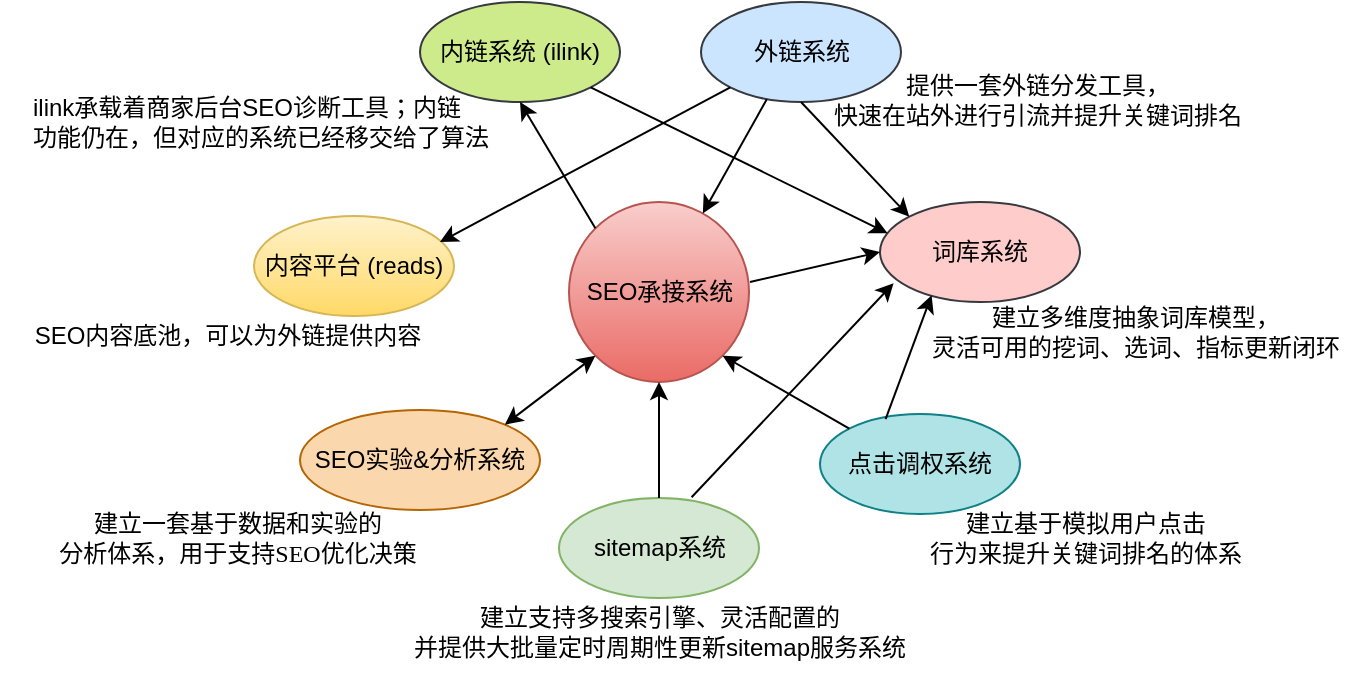 <mxfile version="21.6.8" type="github">
  <diagram name="第 1 页" id="T2l-p39qlocBftovTe8C">
    <mxGraphModel dx="927" dy="525" grid="1" gridSize="10" guides="1" tooltips="1" connect="1" arrows="1" fold="1" page="1" pageScale="1" pageWidth="827" pageHeight="1169" math="0" shadow="0">
      <root>
        <mxCell id="0" />
        <mxCell id="1" parent="0" />
        <mxCell id="3cgD8cbyjoGfS10M5ilw-1" value="SEO承接系统" style="ellipse;whiteSpace=wrap;html=1;aspect=fixed;fillColor=#f8cecc;gradientColor=#ea6b66;strokeColor=#b85450;fontStyle=0" vertex="1" parent="1">
          <mxGeometry x="354.5" y="280" width="90" height="90" as="geometry" />
        </mxCell>
        <mxCell id="3cgD8cbyjoGfS10M5ilw-2" value="词库系统" style="ellipse;whiteSpace=wrap;html=1;fillColor=#ffcccc;strokeColor=#36393d;fontStyle=0" vertex="1" parent="1">
          <mxGeometry x="510" y="280" width="100" height="50" as="geometry" />
        </mxCell>
        <mxCell id="3cgD8cbyjoGfS10M5ilw-3" value="sitemap系统" style="ellipse;whiteSpace=wrap;html=1;fillColor=#d5e8d4;strokeColor=#82b366;fontStyle=0" vertex="1" parent="1">
          <mxGeometry x="349.5" y="428" width="100" height="50" as="geometry" />
        </mxCell>
        <mxCell id="3cgD8cbyjoGfS10M5ilw-4" value="内链系统 (ilink)" style="ellipse;whiteSpace=wrap;html=1;fillColor=#cdeb8b;strokeColor=#36393d;fontStyle=0" vertex="1" parent="1">
          <mxGeometry x="280" y="180" width="100" height="50" as="geometry" />
        </mxCell>
        <mxCell id="3cgD8cbyjoGfS10M5ilw-5" value="SEO实验&amp;amp;分析系统" style="ellipse;whiteSpace=wrap;html=1;fillColor=#fad7ac;strokeColor=#b46504;fontStyle=0" vertex="1" parent="1">
          <mxGeometry x="220" y="384" width="120" height="50" as="geometry" />
        </mxCell>
        <mxCell id="3cgD8cbyjoGfS10M5ilw-6" value="外链系统" style="ellipse;whiteSpace=wrap;html=1;fillColor=#cce5ff;strokeColor=#36393d;fontStyle=0" vertex="1" parent="1">
          <mxGeometry x="420.5" y="180" width="100" height="50" as="geometry" />
        </mxCell>
        <mxCell id="3cgD8cbyjoGfS10M5ilw-7" value="点击调权系统" style="ellipse;whiteSpace=wrap;html=1;fillColor=#b0e3e6;strokeColor=#0e8088;fontStyle=0" vertex="1" parent="1">
          <mxGeometry x="480" y="386" width="100" height="50" as="geometry" />
        </mxCell>
        <mxCell id="3cgD8cbyjoGfS10M5ilw-8" value="内容平台 (reads)" style="ellipse;whiteSpace=wrap;html=1;fillColor=#fff2cc;strokeColor=#d6b656;gradientColor=#ffd966;fontStyle=0" vertex="1" parent="1">
          <mxGeometry x="197" y="287" width="100" height="50" as="geometry" />
        </mxCell>
        <mxCell id="3cgD8cbyjoGfS10M5ilw-9" value="&lt;span style=&quot;text-align: right; background-color: initial; font-size: 12px;&quot;&gt;建立多维度抽象词库模型，&lt;/span&gt;&lt;br style=&quot;font-size: 12px;&quot;&gt;&lt;p style=&quot;line-height: 120%; margin-top: 0pt; margin-bottom: 0pt; text-align: right; direction: ltr; unicode-bidi: embed; word-break: normal; font-size: 12px;&quot;&gt;&lt;span style=&quot;font-size: 12px; background-color: initial;&quot;&gt;灵活可用的挖词、选词、指标更新闭环&lt;/span&gt;&lt;/p&gt;" style="text;html=1;strokeColor=none;fillColor=none;align=center;verticalAlign=middle;whiteSpace=wrap;rounded=0;fontSize=12;" vertex="1" parent="1">
          <mxGeometry x="527.5" y="325" width="220" height="40" as="geometry" />
        </mxCell>
        <mxCell id="3cgD8cbyjoGfS10M5ilw-10" value="&lt;span style=&quot;font-size: 12px; text-align: left; background-color: initial;&quot;&gt;建立支持多搜索引擎、灵活配置的&lt;br style=&quot;font-size: 12px;&quot;&gt;并提供大批量定时周期性更新&lt;/span&gt;&lt;span style=&quot;font-size: 12px; text-align: left; background-color: initial; font-family: Arial;&quot;&gt;sitemap&lt;/span&gt;&lt;span style=&quot;font-size: 12px; text-align: left; background-color: initial; font-family: 微软雅黑;&quot;&gt;服务系统&lt;/span&gt;" style="text;html=1;strokeColor=none;fillColor=none;align=center;verticalAlign=middle;whiteSpace=wrap;rounded=0;fontSize=12;" vertex="1" parent="1">
          <mxGeometry x="269.5" y="475" width="260" height="40" as="geometry" />
        </mxCell>
        <mxCell id="3cgD8cbyjoGfS10M5ilw-11" value="&lt;span style=&quot;text-align: left; background-color: initial; font-size: 12px;&quot;&gt;提供一套外链分发工具，&lt;br style=&quot;font-size: 12px;&quot;&gt;快速在站外进行引流并提升关键词排名&lt;/span&gt;" style="text;html=1;strokeColor=none;fillColor=none;align=center;verticalAlign=middle;whiteSpace=wrap;rounded=0;fontSize=12;" vertex="1" parent="1">
          <mxGeometry x="473.5" y="210" width="230" height="38" as="geometry" />
        </mxCell>
        <mxCell id="3cgD8cbyjoGfS10M5ilw-12" value="&lt;div style=&quot;text-align: left; font-size: 12px;&quot;&gt;ilink承载着商家后台SEO诊断工具；&lt;span style=&quot;background-color: initial;&quot;&gt;内链&lt;/span&gt;&lt;/div&gt;&lt;div style=&quot;text-align: left; font-size: 12px;&quot;&gt;&lt;span style=&quot;background-color: initial;&quot;&gt;功能仍在，但对应的系统已经移交给了算法&lt;/span&gt;&lt;/div&gt;" style="text;html=1;strokeColor=none;fillColor=none;align=center;verticalAlign=middle;whiteSpace=wrap;rounded=0;fontSize=12;" vertex="1" parent="1">
          <mxGeometry x="70" y="220" width="261" height="40" as="geometry" />
        </mxCell>
        <mxCell id="3cgD8cbyjoGfS10M5ilw-13" value="&lt;span style=&quot;font-family: 微软雅黑; background-color: initial; font-size: 12px;&quot;&gt;建立基于模拟用户点击&lt;br style=&quot;font-size: 12px;&quot;&gt;行为来提升关键词排名的体系&lt;/span&gt;" style="text;html=1;strokeColor=none;fillColor=none;align=center;verticalAlign=middle;whiteSpace=wrap;rounded=0;fontSize=12;" vertex="1" parent="1">
          <mxGeometry x="528" y="428" width="170" height="40" as="geometry" />
        </mxCell>
        <mxCell id="3cgD8cbyjoGfS10M5ilw-14" value="&lt;div style=&quot;font-size: 12px;&quot;&gt;&lt;font face=&quot;微软雅黑&quot; style=&quot;font-size: 12px;&quot;&gt;建立一套基于数据和实验的&lt;/font&gt;&lt;/div&gt;&lt;div style=&quot;font-size: 12px;&quot;&gt;&lt;font face=&quot;微软雅黑&quot; style=&quot;font-size: 12px;&quot;&gt;分析体系，用于支持SEO优化决策&lt;/font&gt;&lt;/div&gt;" style="text;html=1;strokeColor=none;fillColor=none;align=center;verticalAlign=middle;whiteSpace=wrap;rounded=0;fontSize=12;" vertex="1" parent="1">
          <mxGeometry x="94.5" y="428" width="187.5" height="40" as="geometry" />
        </mxCell>
        <mxCell id="3cgD8cbyjoGfS10M5ilw-16" value="" style="endArrow=classic;html=1;rounded=0;exitX=0.329;exitY=0.972;exitDx=0;exitDy=0;exitPerimeter=0;" edge="1" parent="1" source="3cgD8cbyjoGfS10M5ilw-6" target="3cgD8cbyjoGfS10M5ilw-1">
          <mxGeometry width="50" height="50" relative="1" as="geometry">
            <mxPoint x="420" y="280" as="sourcePoint" />
            <mxPoint x="470" y="270" as="targetPoint" />
          </mxGeometry>
        </mxCell>
        <mxCell id="3cgD8cbyjoGfS10M5ilw-17" value="" style="endArrow=classic;html=1;rounded=0;entryX=0;entryY=0.5;entryDx=0;entryDy=0;exitX=0.738;exitY=0.053;exitDx=0;exitDy=0;exitPerimeter=0;" edge="1" parent="1" target="3cgD8cbyjoGfS10M5ilw-2">
          <mxGeometry width="50" height="50" relative="1" as="geometry">
            <mxPoint x="445" y="320" as="sourcePoint" />
            <mxPoint x="483" y="255" as="targetPoint" />
          </mxGeometry>
        </mxCell>
        <mxCell id="3cgD8cbyjoGfS10M5ilw-18" value="" style="endArrow=classic;html=1;rounded=0;entryX=0.5;entryY=1;entryDx=0;entryDy=0;exitX=0;exitY=0;exitDx=0;exitDy=0;" edge="1" parent="1" target="3cgD8cbyjoGfS10M5ilw-4" source="3cgD8cbyjoGfS10M5ilw-1">
          <mxGeometry width="50" height="50" relative="1" as="geometry">
            <mxPoint x="355" y="320" as="sourcePoint" />
            <mxPoint x="393" y="255" as="targetPoint" />
          </mxGeometry>
        </mxCell>
        <mxCell id="3cgD8cbyjoGfS10M5ilw-20" value="" style="endArrow=classic;html=1;rounded=0;entryX=0.5;entryY=1;entryDx=0;entryDy=0;exitX=0.5;exitY=0;exitDx=0;exitDy=0;" edge="1" parent="1" source="3cgD8cbyjoGfS10M5ilw-3" target="3cgD8cbyjoGfS10M5ilw-1">
          <mxGeometry width="50" height="50" relative="1" as="geometry">
            <mxPoint x="350" y="410" as="sourcePoint" />
            <mxPoint x="312" y="385.5" as="targetPoint" />
          </mxGeometry>
        </mxCell>
        <mxCell id="3cgD8cbyjoGfS10M5ilw-21" value="" style="endArrow=classic;html=1;rounded=0;entryX=0.258;entryY=0.932;entryDx=0;entryDy=0;exitX=0.328;exitY=0.052;exitDx=0;exitDy=0;entryPerimeter=0;exitPerimeter=0;" edge="1" parent="1" target="3cgD8cbyjoGfS10M5ilw-2" source="3cgD8cbyjoGfS10M5ilw-7">
          <mxGeometry width="50" height="50" relative="1" as="geometry">
            <mxPoint x="530" y="370" as="sourcePoint" />
            <mxPoint x="540" y="350" as="targetPoint" />
          </mxGeometry>
        </mxCell>
        <mxCell id="3cgD8cbyjoGfS10M5ilw-23" value="" style="endArrow=classic;startArrow=classic;html=1;rounded=0;entryX=0;entryY=1;entryDx=0;entryDy=0;exitX=1;exitY=0;exitDx=0;exitDy=0;" edge="1" parent="1" source="3cgD8cbyjoGfS10M5ilw-5" target="3cgD8cbyjoGfS10M5ilw-1">
          <mxGeometry width="50" height="50" relative="1" as="geometry">
            <mxPoint x="409.5" y="434" as="sourcePoint" />
            <mxPoint x="459.5" y="384" as="targetPoint" />
          </mxGeometry>
        </mxCell>
        <mxCell id="3cgD8cbyjoGfS10M5ilw-25" value="" style="endArrow=classic;html=1;rounded=0;entryX=1;entryY=1;entryDx=0;entryDy=0;exitX=0;exitY=0;exitDx=0;exitDy=0;" edge="1" parent="1" source="3cgD8cbyjoGfS10M5ilw-7" target="3cgD8cbyjoGfS10M5ilw-1">
          <mxGeometry width="50" height="50" relative="1" as="geometry">
            <mxPoint x="562" y="396" as="sourcePoint" />
            <mxPoint x="570" y="343" as="targetPoint" />
          </mxGeometry>
        </mxCell>
        <mxCell id="3cgD8cbyjoGfS10M5ilw-26" value="" style="endArrow=classic;html=1;rounded=0;exitX=0;exitY=1;exitDx=0;exitDy=0;" edge="1" parent="1" source="3cgD8cbyjoGfS10M5ilw-6">
          <mxGeometry width="50" height="50" relative="1" as="geometry">
            <mxPoint x="473" y="241" as="sourcePoint" />
            <mxPoint x="290" y="300" as="targetPoint" />
          </mxGeometry>
        </mxCell>
        <mxCell id="3cgD8cbyjoGfS10M5ilw-27" value="" style="endArrow=classic;html=1;rounded=0;exitX=0.5;exitY=1;exitDx=0;exitDy=0;entryX=0;entryY=0;entryDx=0;entryDy=0;" edge="1" parent="1" source="3cgD8cbyjoGfS10M5ilw-6" target="3cgD8cbyjoGfS10M5ilw-2">
          <mxGeometry width="50" height="50" relative="1" as="geometry">
            <mxPoint x="483" y="251" as="sourcePoint" />
            <mxPoint x="445" y="308" as="targetPoint" />
          </mxGeometry>
        </mxCell>
        <mxCell id="3cgD8cbyjoGfS10M5ilw-28" value="" style="endArrow=classic;html=1;rounded=0;exitX=0.663;exitY=-0.008;exitDx=0;exitDy=0;entryX=0.068;entryY=0.812;entryDx=0;entryDy=0;entryPerimeter=0;exitPerimeter=0;" edge="1" parent="1" source="3cgD8cbyjoGfS10M5ilw-3" target="3cgD8cbyjoGfS10M5ilw-2">
          <mxGeometry width="50" height="50" relative="1" as="geometry">
            <mxPoint x="320" y="420" as="sourcePoint" />
            <mxPoint x="378" y="400" as="targetPoint" />
          </mxGeometry>
        </mxCell>
        <mxCell id="3cgD8cbyjoGfS10M5ilw-29" value="" style="endArrow=classic;html=1;rounded=0;entryX=0.038;entryY=0.312;entryDx=0;entryDy=0;exitX=1;exitY=1;exitDx=0;exitDy=0;entryPerimeter=0;" edge="1" parent="1" source="3cgD8cbyjoGfS10M5ilw-4" target="3cgD8cbyjoGfS10M5ilw-2">
          <mxGeometry width="50" height="50" relative="1" as="geometry">
            <mxPoint x="290" y="280" as="sourcePoint" />
            <mxPoint x="346" y="250" as="targetPoint" />
          </mxGeometry>
        </mxCell>
        <mxCell id="3cgD8cbyjoGfS10M5ilw-38" value="&lt;span style=&quot;text-align: left; background-color: initial; font-size: 12px;&quot;&gt;SEO内容底池，可以为外链提供内容&lt;/span&gt;" style="text;html=1;strokeColor=none;fillColor=none;align=center;verticalAlign=middle;whiteSpace=wrap;rounded=0;fontSize=12;" vertex="1" parent="1">
          <mxGeometry x="83.5" y="334" width="200" height="26" as="geometry" />
        </mxCell>
      </root>
    </mxGraphModel>
  </diagram>
</mxfile>
